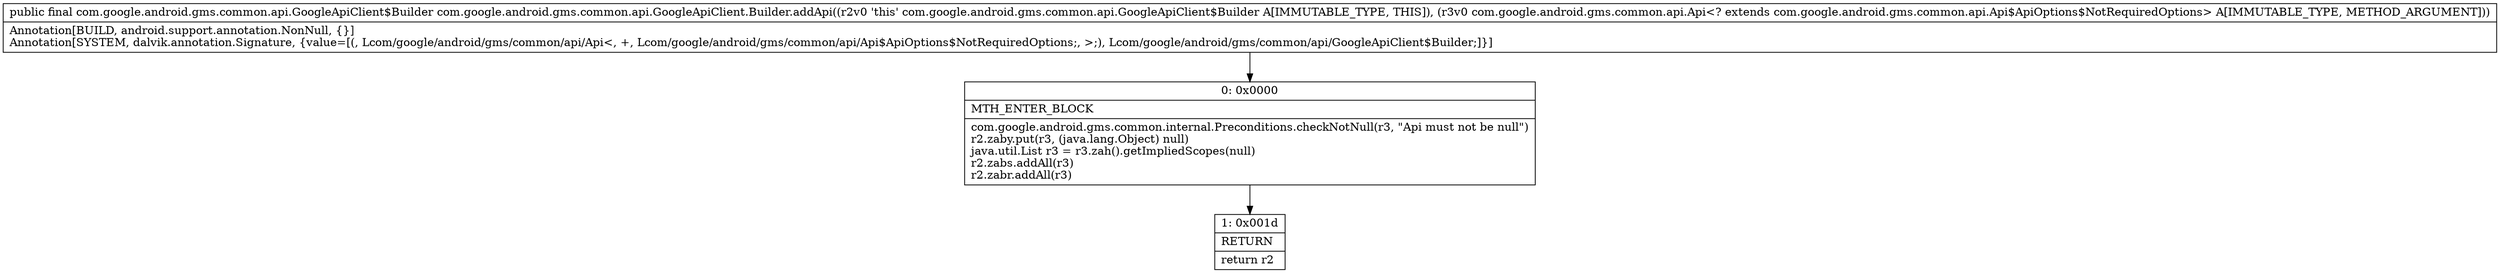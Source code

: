 digraph "CFG forcom.google.android.gms.common.api.GoogleApiClient.Builder.addApi(Lcom\/google\/android\/gms\/common\/api\/Api;)Lcom\/google\/android\/gms\/common\/api\/GoogleApiClient$Builder;" {
Node_0 [shape=record,label="{0\:\ 0x0000|MTH_ENTER_BLOCK\l|com.google.android.gms.common.internal.Preconditions.checkNotNull(r3, \"Api must not be null\")\lr2.zaby.put(r3, (java.lang.Object) null)\ljava.util.List r3 = r3.zah().getImpliedScopes(null)\lr2.zabs.addAll(r3)\lr2.zabr.addAll(r3)\l}"];
Node_1 [shape=record,label="{1\:\ 0x001d|RETURN\l|return r2\l}"];
MethodNode[shape=record,label="{public final com.google.android.gms.common.api.GoogleApiClient$Builder com.google.android.gms.common.api.GoogleApiClient.Builder.addApi((r2v0 'this' com.google.android.gms.common.api.GoogleApiClient$Builder A[IMMUTABLE_TYPE, THIS]), (r3v0 com.google.android.gms.common.api.Api\<? extends com.google.android.gms.common.api.Api$ApiOptions$NotRequiredOptions\> A[IMMUTABLE_TYPE, METHOD_ARGUMENT]))  | Annotation[BUILD, android.support.annotation.NonNull, \{\}]\lAnnotation[SYSTEM, dalvik.annotation.Signature, \{value=[(, Lcom\/google\/android\/gms\/common\/api\/Api\<, +, Lcom\/google\/android\/gms\/common\/api\/Api$ApiOptions$NotRequiredOptions;, \>;), Lcom\/google\/android\/gms\/common\/api\/GoogleApiClient$Builder;]\}]\l}"];
MethodNode -> Node_0;
Node_0 -> Node_1;
}

